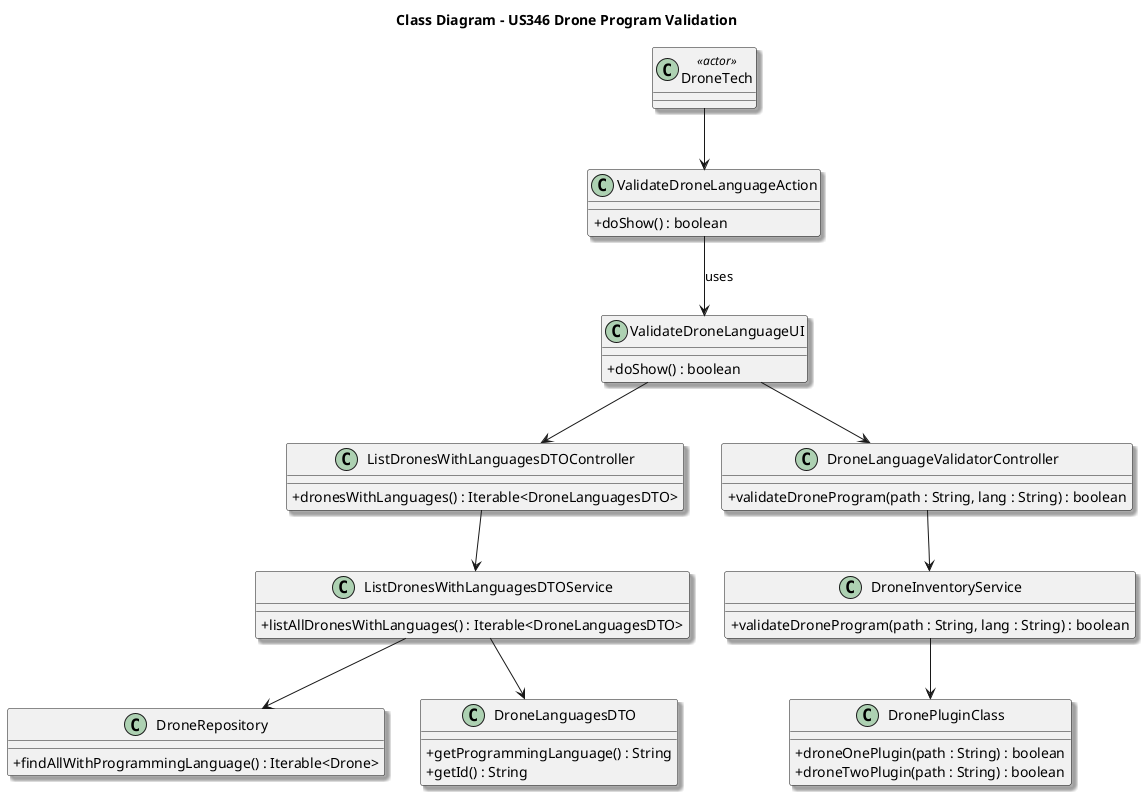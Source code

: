 @startuml
title Class Diagram - US346 Drone Program Validation

' Skin params for clean output
skinparam classAttributeIconSize 0
skinparam shadowing true

' Actors and UI
class DroneTech <<actor>>

class ValidateDroneLanguageAction {
    +doShow() : boolean
}

class ValidateDroneLanguageUI {
    +doShow() : boolean
}

' Controller and Service
class ListDronesWithLanguagesDTOController {
    +dronesWithLanguages() : Iterable<DroneLanguagesDTO>
}

class ListDronesWithLanguagesDTOService {
    +listAllDronesWithLanguages() : Iterable<DroneLanguagesDTO>
}

' Domain
class DroneRepository {
    +findAllWithProgrammingLanguage() : Iterable<Drone>
}

class DroneLanguagesDTO {
    +getProgrammingLanguage() : String
    +getId() : String
}

class DroneLanguageValidatorController {
    +validateDroneProgram(path : String, lang : String) : boolean
}

class DroneInventoryService {
    +validateDroneProgram(path : String, lang : String) : boolean
}

class DronePluginClass {
    +droneOnePlugin(path : String) : boolean
    +droneTwoPlugin(path : String) : boolean
}

' Relationships
DroneTech --> ValidateDroneLanguageAction
ValidateDroneLanguageAction --> ValidateDroneLanguageUI : uses
ValidateDroneLanguageUI --> ListDronesWithLanguagesDTOController
ListDronesWithLanguagesDTOController --> ListDronesWithLanguagesDTOService
ListDronesWithLanguagesDTOService --> DroneRepository
ListDronesWithLanguagesDTOService --> DroneLanguagesDTO

ValidateDroneLanguageUI --> DroneLanguageValidatorController
DroneLanguageValidatorController --> DroneInventoryService
DroneInventoryService --> DronePluginClass

@enduml
